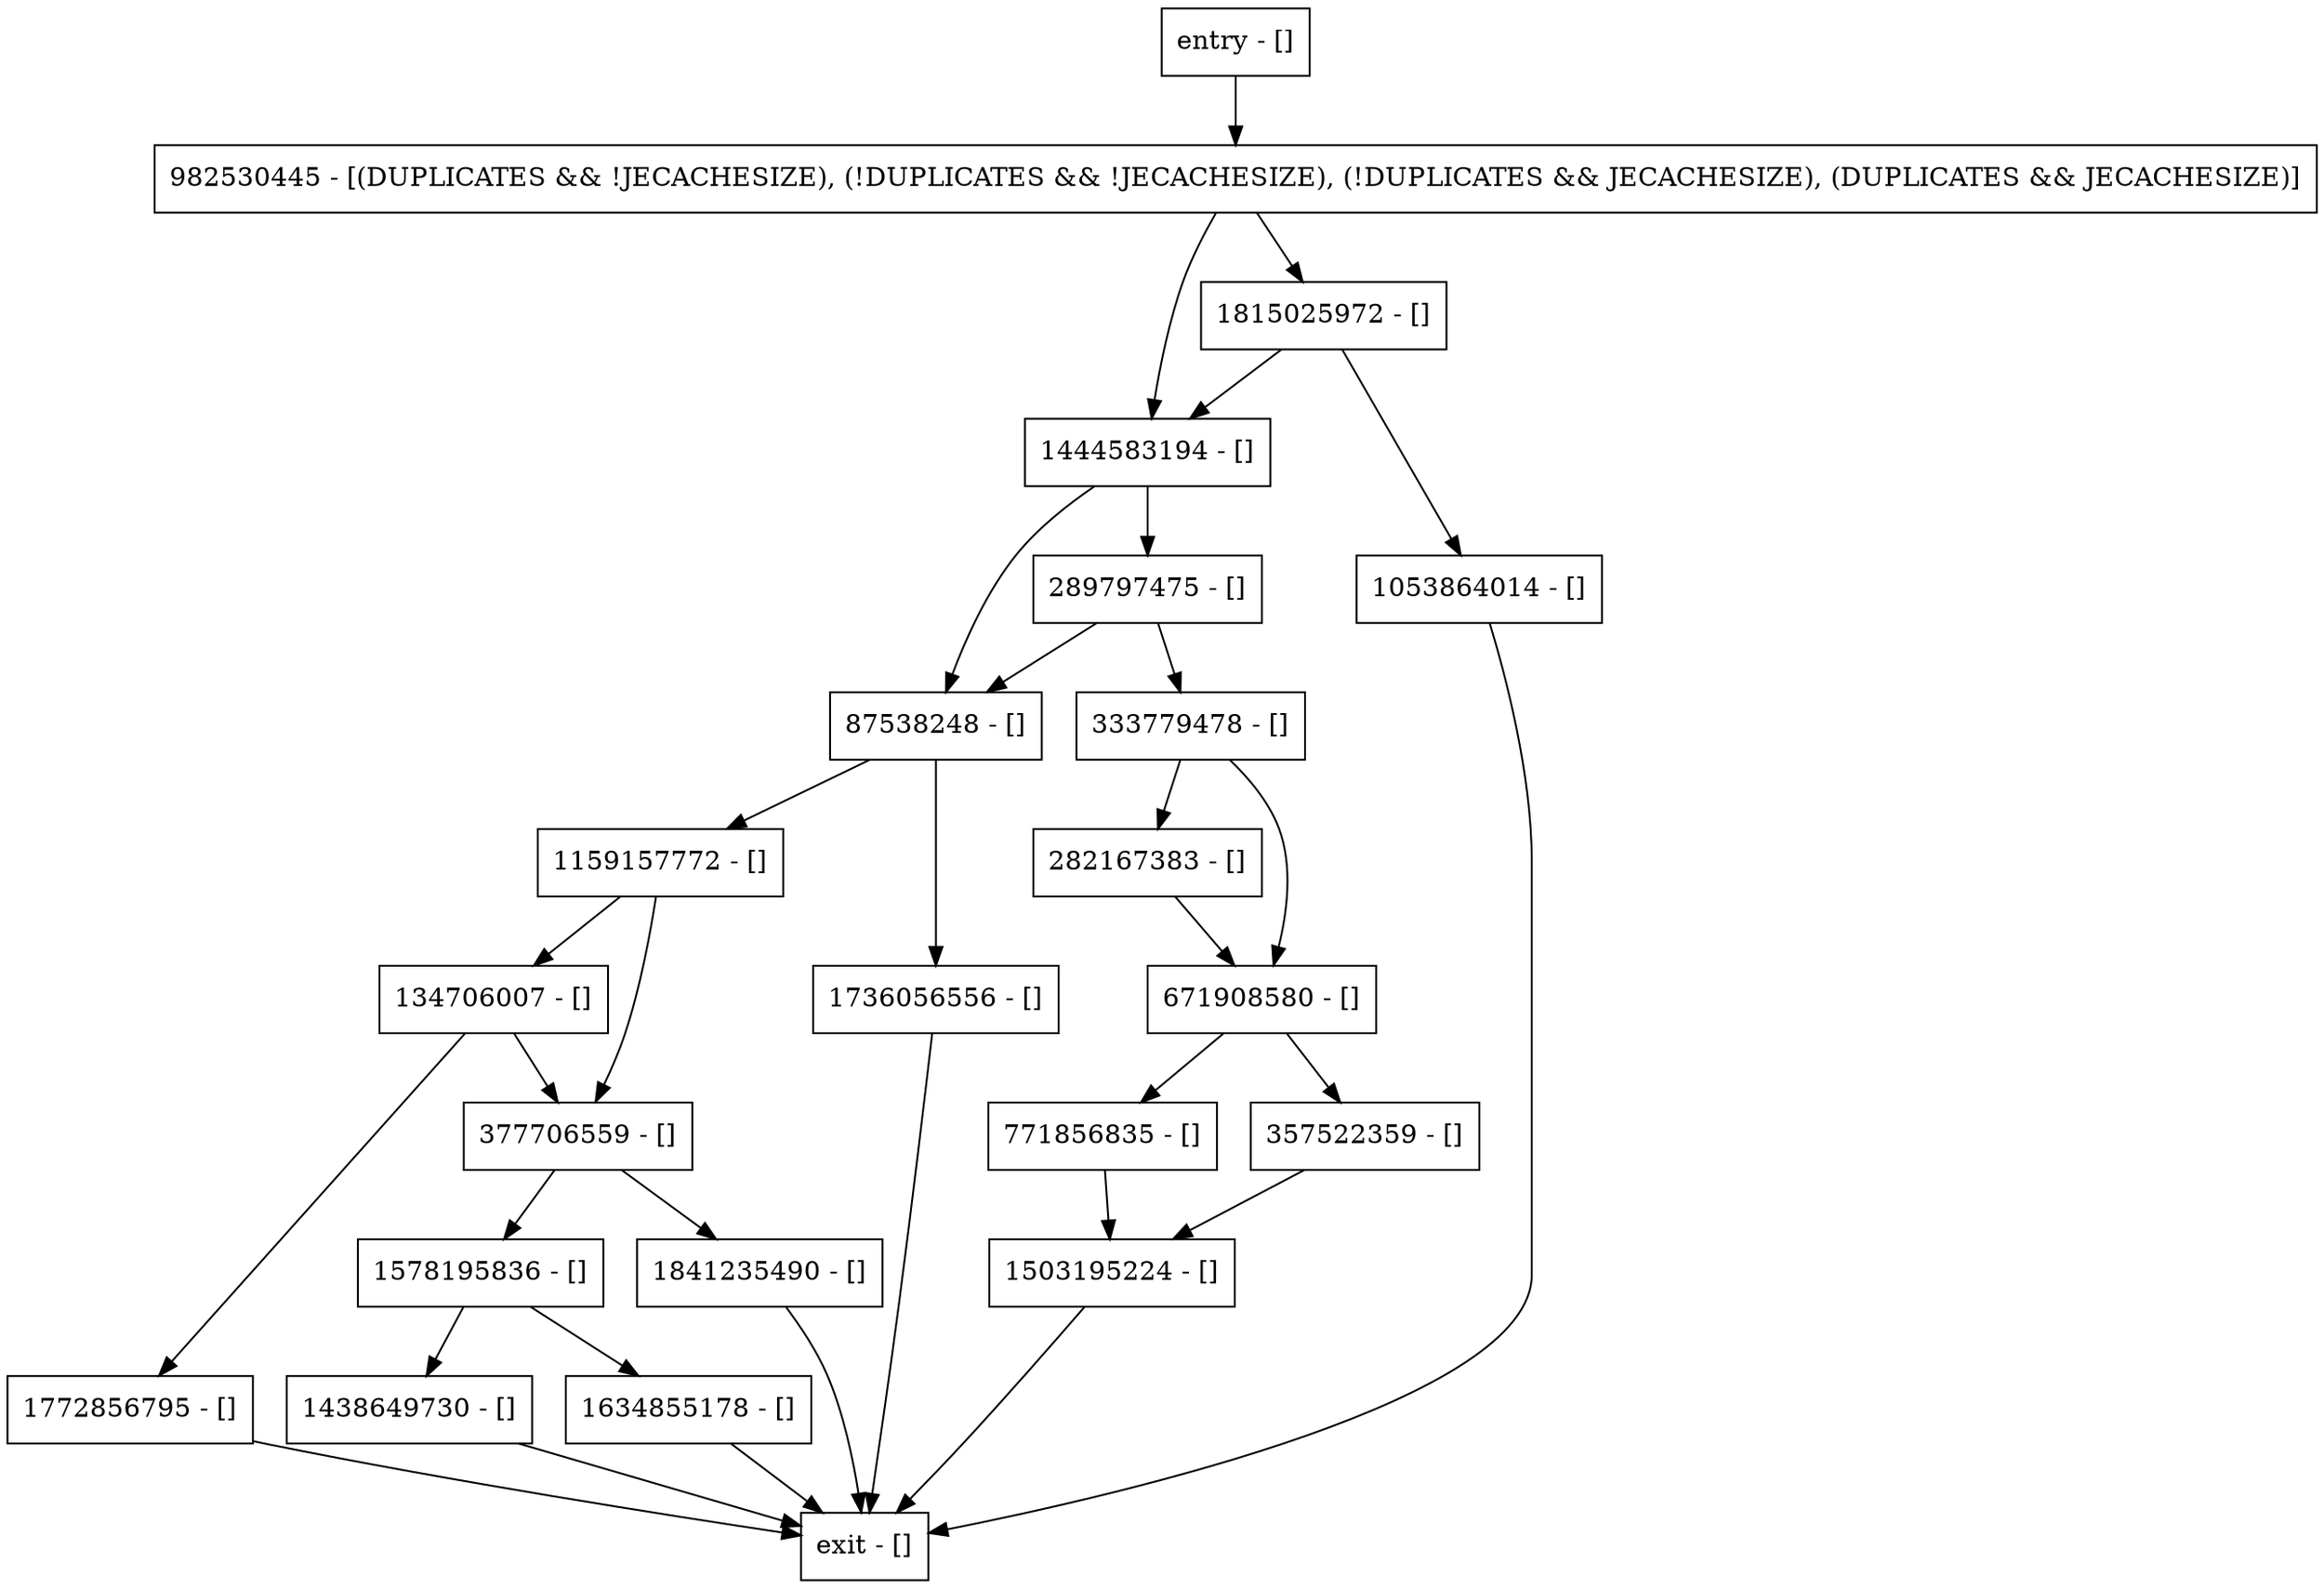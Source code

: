 digraph getWritableLocker {
node [shape=record];
1815025972 [label="1815025972 - []"];
1578195836 [label="1578195836 - []"];
1503195224 [label="1503195224 - []"];
1159157772 [label="1159157772 - []"];
87538248 [label="87538248 - []"];
289797475 [label="289797475 - []"];
1438649730 [label="1438649730 - []"];
1444583194 [label="1444583194 - []"];
771856835 [label="771856835 - []"];
282167383 [label="282167383 - []"];
entry [label="entry - []"];
exit [label="exit - []"];
1634855178 [label="1634855178 - []"];
1841235490 [label="1841235490 - []"];
1736056556 [label="1736056556 - []"];
1772856795 [label="1772856795 - []"];
333779478 [label="333779478 - []"];
357522359 [label="357522359 - []"];
671908580 [label="671908580 - []"];
982530445 [label="982530445 - [(DUPLICATES && !JECACHESIZE), (!DUPLICATES && !JECACHESIZE), (!DUPLICATES && JECACHESIZE), (DUPLICATES && JECACHESIZE)]"];
1053864014 [label="1053864014 - []"];
134706007 [label="134706007 - []"];
377706559 [label="377706559 - []"];
entry;
exit;
1815025972 -> 1053864014;
1815025972 -> 1444583194;
1578195836 -> 1634855178;
1578195836 -> 1438649730;
1503195224 -> exit;
1159157772 -> 134706007;
1159157772 -> 377706559;
87538248 -> 1736056556;
87538248 -> 1159157772;
289797475 -> 333779478;
289797475 -> 87538248;
1438649730 -> exit;
1444583194 -> 87538248;
1444583194 -> 289797475;
771856835 -> 1503195224;
282167383 -> 671908580;
entry -> 982530445;
1634855178 -> exit;
1841235490 -> exit;
1736056556 -> exit;
1772856795 -> exit;
333779478 -> 671908580;
333779478 -> 282167383;
357522359 -> 1503195224;
671908580 -> 357522359;
671908580 -> 771856835;
982530445 -> 1815025972;
982530445 -> 1444583194;
1053864014 -> exit;
134706007 -> 1772856795;
134706007 -> 377706559;
377706559 -> 1578195836;
377706559 -> 1841235490;
}
